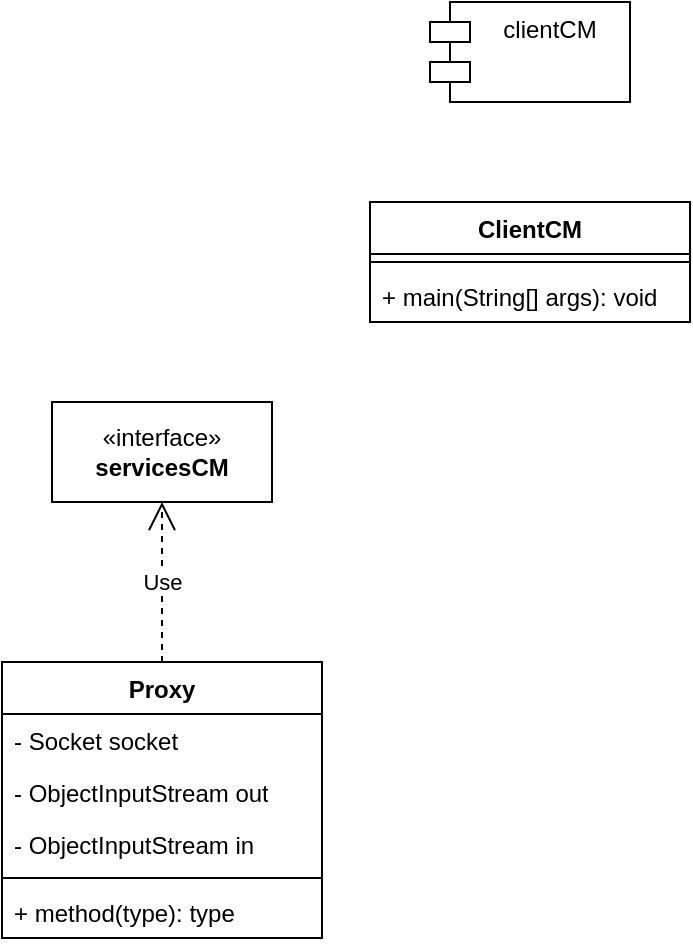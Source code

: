 <mxfile version="21.1.2" type="device">
  <diagram name="Page-1" id="WRkWwR42gZuLrPRDTQbB">
    <mxGraphModel dx="786" dy="406" grid="1" gridSize="10" guides="1" tooltips="1" connect="1" arrows="1" fold="1" page="1" pageScale="1" pageWidth="827" pageHeight="1169" math="0" shadow="0">
      <root>
        <mxCell id="0" />
        <mxCell id="1" parent="0" />
        <mxCell id="wiro7uZY9FV6LWKzS3-Z-1" value="clientCM" style="shape=module;align=left;spacingLeft=20;align=center;verticalAlign=top;whiteSpace=wrap;html=1;" parent="1" vertex="1">
          <mxGeometry x="364" y="80" width="100" height="50" as="geometry" />
        </mxCell>
        <mxCell id="wiro7uZY9FV6LWKzS3-Z-2" value="ClientCM" style="swimlane;fontStyle=1;align=center;verticalAlign=top;childLayout=stackLayout;horizontal=1;startSize=26;horizontalStack=0;resizeParent=1;resizeParentMax=0;resizeLast=0;collapsible=1;marginBottom=0;whiteSpace=wrap;html=1;" parent="1" vertex="1">
          <mxGeometry x="334" y="180" width="160" height="60" as="geometry" />
        </mxCell>
        <mxCell id="wiro7uZY9FV6LWKzS3-Z-3" value="" style="line;strokeWidth=1;fillColor=none;align=left;verticalAlign=middle;spacingTop=-1;spacingLeft=3;spacingRight=3;rotatable=0;labelPosition=right;points=[];portConstraint=eastwest;strokeColor=inherit;" parent="wiro7uZY9FV6LWKzS3-Z-2" vertex="1">
          <mxGeometry y="26" width="160" height="8" as="geometry" />
        </mxCell>
        <mxCell id="wiro7uZY9FV6LWKzS3-Z-4" value="+ main(String[] args): void" style="text;strokeColor=none;fillColor=none;align=left;verticalAlign=top;spacingLeft=4;spacingRight=4;overflow=hidden;rotatable=0;points=[[0,0.5],[1,0.5]];portConstraint=eastwest;whiteSpace=wrap;html=1;" parent="wiro7uZY9FV6LWKzS3-Z-2" vertex="1">
          <mxGeometry y="34" width="160" height="26" as="geometry" />
        </mxCell>
        <mxCell id="_Iuqh04rPkEmn2Pueqf2-1" value="Proxy" style="swimlane;fontStyle=1;align=center;verticalAlign=top;childLayout=stackLayout;horizontal=1;startSize=26;horizontalStack=0;resizeParent=1;resizeParentMax=0;resizeLast=0;collapsible=1;marginBottom=0;whiteSpace=wrap;html=1;" vertex="1" parent="1">
          <mxGeometry x="150" y="410" width="160" height="138" as="geometry" />
        </mxCell>
        <mxCell id="_Iuqh04rPkEmn2Pueqf2-2" value="- Socket socket" style="text;strokeColor=none;fillColor=none;align=left;verticalAlign=top;spacingLeft=4;spacingRight=4;overflow=hidden;rotatable=0;points=[[0,0.5],[1,0.5]];portConstraint=eastwest;whiteSpace=wrap;html=1;" vertex="1" parent="_Iuqh04rPkEmn2Pueqf2-1">
          <mxGeometry y="26" width="160" height="26" as="geometry" />
        </mxCell>
        <mxCell id="_Iuqh04rPkEmn2Pueqf2-5" value="- ObjectInputStream out" style="text;strokeColor=none;fillColor=none;align=left;verticalAlign=top;spacingLeft=4;spacingRight=4;overflow=hidden;rotatable=0;points=[[0,0.5],[1,0.5]];portConstraint=eastwest;whiteSpace=wrap;html=1;" vertex="1" parent="_Iuqh04rPkEmn2Pueqf2-1">
          <mxGeometry y="52" width="160" height="26" as="geometry" />
        </mxCell>
        <mxCell id="_Iuqh04rPkEmn2Pueqf2-7" value="- ObjectInputStream in" style="text;strokeColor=none;fillColor=none;align=left;verticalAlign=top;spacingLeft=4;spacingRight=4;overflow=hidden;rotatable=0;points=[[0,0.5],[1,0.5]];portConstraint=eastwest;whiteSpace=wrap;html=1;" vertex="1" parent="_Iuqh04rPkEmn2Pueqf2-1">
          <mxGeometry y="78" width="160" height="26" as="geometry" />
        </mxCell>
        <mxCell id="_Iuqh04rPkEmn2Pueqf2-3" value="" style="line;strokeWidth=1;fillColor=none;align=left;verticalAlign=middle;spacingTop=-1;spacingLeft=3;spacingRight=3;rotatable=0;labelPosition=right;points=[];portConstraint=eastwest;strokeColor=inherit;" vertex="1" parent="_Iuqh04rPkEmn2Pueqf2-1">
          <mxGeometry y="104" width="160" height="8" as="geometry" />
        </mxCell>
        <mxCell id="_Iuqh04rPkEmn2Pueqf2-4" value="+ method(type): type" style="text;strokeColor=none;fillColor=none;align=left;verticalAlign=top;spacingLeft=4;spacingRight=4;overflow=hidden;rotatable=0;points=[[0,0.5],[1,0.5]];portConstraint=eastwest;whiteSpace=wrap;html=1;" vertex="1" parent="_Iuqh04rPkEmn2Pueqf2-1">
          <mxGeometry y="112" width="160" height="26" as="geometry" />
        </mxCell>
        <mxCell id="_Iuqh04rPkEmn2Pueqf2-8" value="Use" style="endArrow=open;endSize=12;dashed=1;html=1;rounded=0;exitX=0.5;exitY=0;exitDx=0;exitDy=0;entryX=0.5;entryY=1;entryDx=0;entryDy=0;" edge="1" parent="1" source="_Iuqh04rPkEmn2Pueqf2-1" target="_Iuqh04rPkEmn2Pueqf2-10">
          <mxGeometry width="160" relative="1" as="geometry">
            <mxPoint x="195" y="350" as="sourcePoint" />
            <mxPoint x="230.0" y="330.0" as="targetPoint" />
          </mxGeometry>
        </mxCell>
        <mxCell id="_Iuqh04rPkEmn2Pueqf2-10" value="«interface»&lt;br&gt;&lt;b&gt;servicesCM&lt;/b&gt;" style="html=1;whiteSpace=wrap;" vertex="1" parent="1">
          <mxGeometry x="175" y="280" width="110" height="50" as="geometry" />
        </mxCell>
      </root>
    </mxGraphModel>
  </diagram>
</mxfile>
